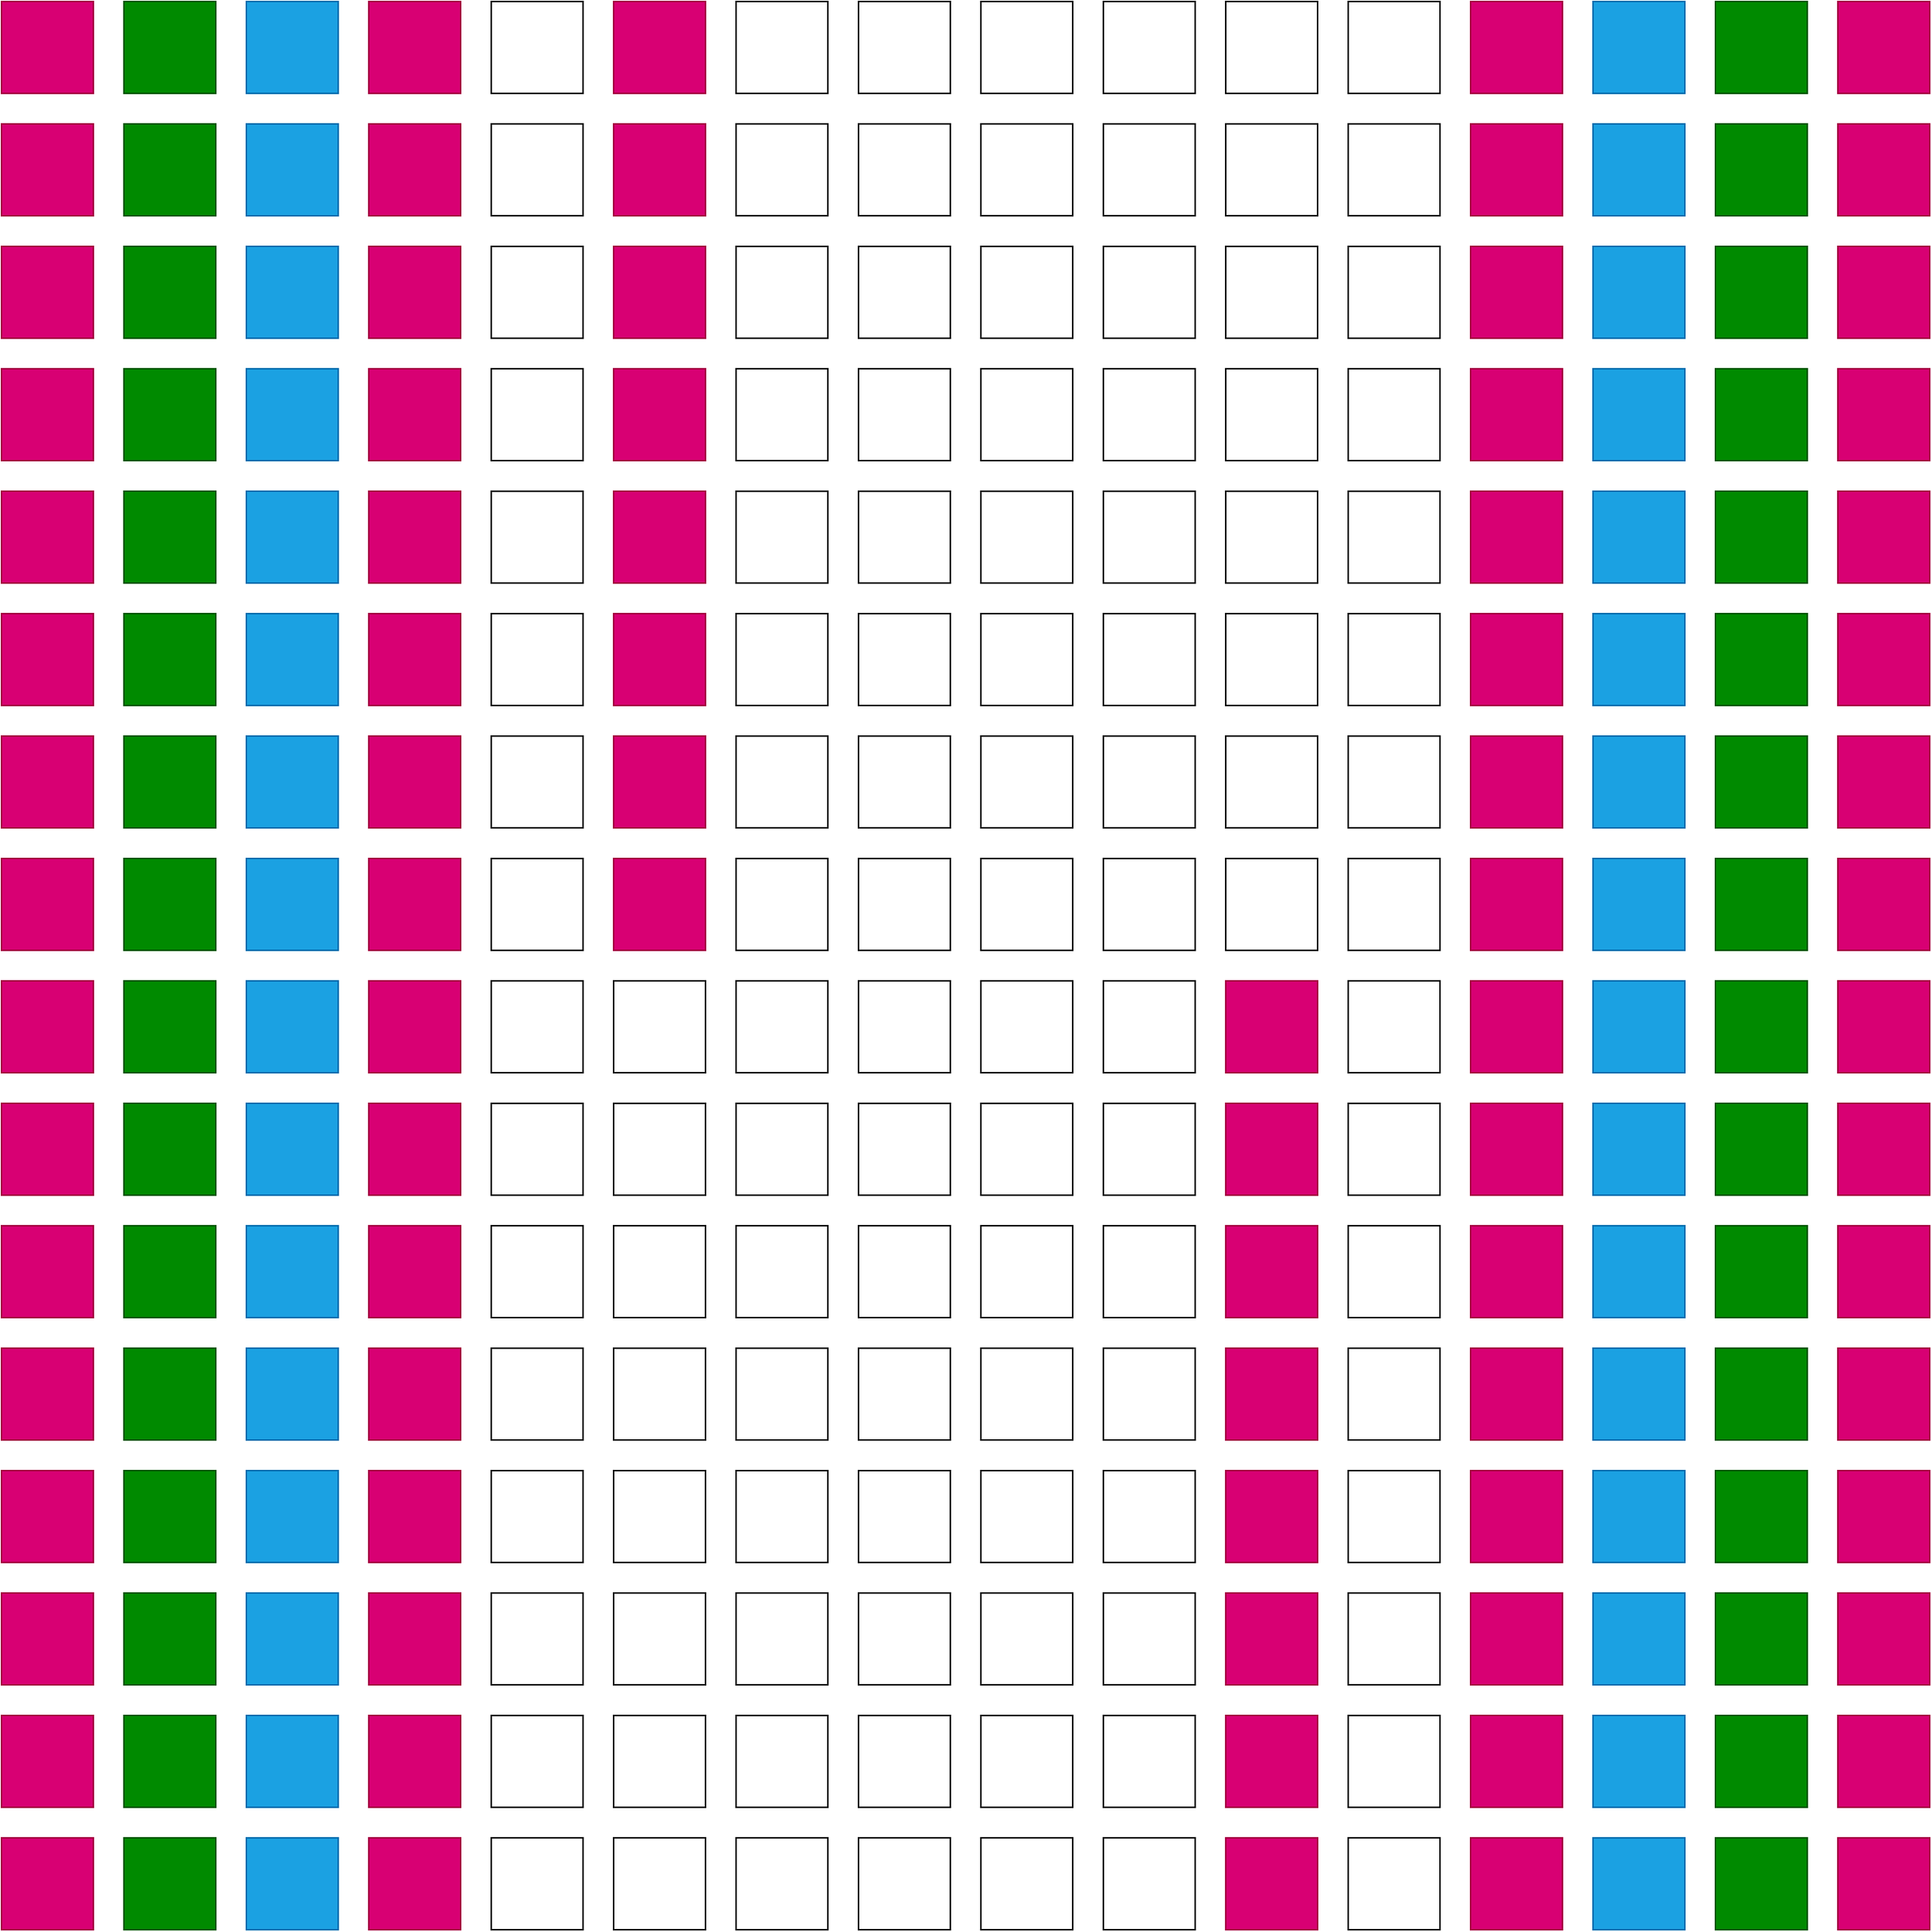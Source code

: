 <mxfile version="24.6.5" type="github">
  <diagram name="第 1 页" id="3GSGj_KKg01hGDY_VxlJ">
    <mxGraphModel dx="3033" dy="1553" grid="1" gridSize="10" guides="1" tooltips="1" connect="1" arrows="1" fold="1" page="1" pageScale="1" pageWidth="3300" pageHeight="4681" math="0" shadow="0">
      <root>
        <mxCell id="0" />
        <mxCell id="1" parent="0" />
        <mxCell id="qAUVE7Lk4YO_ltgLA-FC-1" value="" style="whiteSpace=wrap;html=1;aspect=fixed;fillColor=#d80073;strokeColor=#A50040;fontColor=#ffffff;" vertex="1" parent="1">
          <mxGeometry x="360" y="160" width="60" height="60" as="geometry" />
        </mxCell>
        <mxCell id="qAUVE7Lk4YO_ltgLA-FC-2" value="" style="whiteSpace=wrap;html=1;aspect=fixed;fillColor=#008a00;fontColor=#ffffff;strokeColor=#005700;" vertex="1" parent="1">
          <mxGeometry x="440" y="160" width="60" height="60" as="geometry" />
        </mxCell>
        <mxCell id="qAUVE7Lk4YO_ltgLA-FC-3" value="" style="whiteSpace=wrap;html=1;aspect=fixed;fillColor=#1ba1e2;fontColor=#ffffff;strokeColor=#006EAF;" vertex="1" parent="1">
          <mxGeometry x="520" y="160" width="60" height="60" as="geometry" />
        </mxCell>
        <mxCell id="qAUVE7Lk4YO_ltgLA-FC-4" value="" style="whiteSpace=wrap;html=1;aspect=fixed;fillColor=#d80073;fontColor=#ffffff;strokeColor=#A50040;" vertex="1" parent="1">
          <mxGeometry x="600" y="160" width="60" height="60" as="geometry" />
        </mxCell>
        <mxCell id="qAUVE7Lk4YO_ltgLA-FC-5" value="" style="whiteSpace=wrap;html=1;aspect=fixed;" vertex="1" parent="1">
          <mxGeometry x="680" y="160" width="60" height="60" as="geometry" />
        </mxCell>
        <mxCell id="qAUVE7Lk4YO_ltgLA-FC-6" value="" style="whiteSpace=wrap;html=1;aspect=fixed;fillColor=#d80073;fontColor=#ffffff;strokeColor=#A50040;" vertex="1" parent="1">
          <mxGeometry x="760" y="160" width="60" height="60" as="geometry" />
        </mxCell>
        <mxCell id="qAUVE7Lk4YO_ltgLA-FC-7" value="" style="whiteSpace=wrap;html=1;aspect=fixed;" vertex="1" parent="1">
          <mxGeometry x="840" y="160" width="60" height="60" as="geometry" />
        </mxCell>
        <mxCell id="qAUVE7Lk4YO_ltgLA-FC-8" value="" style="whiteSpace=wrap;html=1;aspect=fixed;" vertex="1" parent="1">
          <mxGeometry x="920" y="160" width="60" height="60" as="geometry" />
        </mxCell>
        <mxCell id="qAUVE7Lk4YO_ltgLA-FC-9" value="" style="whiteSpace=wrap;html=1;aspect=fixed;" vertex="1" parent="1">
          <mxGeometry x="1000" y="160" width="60" height="60" as="geometry" />
        </mxCell>
        <mxCell id="qAUVE7Lk4YO_ltgLA-FC-10" value="" style="whiteSpace=wrap;html=1;aspect=fixed;" vertex="1" parent="1">
          <mxGeometry x="1080" y="160" width="60" height="60" as="geometry" />
        </mxCell>
        <mxCell id="qAUVE7Lk4YO_ltgLA-FC-11" value="" style="whiteSpace=wrap;html=1;aspect=fixed;" vertex="1" parent="1">
          <mxGeometry x="1160" y="160" width="60" height="60" as="geometry" />
        </mxCell>
        <mxCell id="qAUVE7Lk4YO_ltgLA-FC-12" value="" style="whiteSpace=wrap;html=1;aspect=fixed;" vertex="1" parent="1">
          <mxGeometry x="1240" y="160" width="60" height="60" as="geometry" />
        </mxCell>
        <mxCell id="qAUVE7Lk4YO_ltgLA-FC-13" value="" style="whiteSpace=wrap;html=1;aspect=fixed;fillColor=#d80073;fontColor=#ffffff;strokeColor=#A50040;" vertex="1" parent="1">
          <mxGeometry x="1320" y="160" width="60" height="60" as="geometry" />
        </mxCell>
        <mxCell id="qAUVE7Lk4YO_ltgLA-FC-14" value="" style="whiteSpace=wrap;html=1;aspect=fixed;fillColor=#1ba1e2;fontColor=#ffffff;strokeColor=#006EAF;" vertex="1" parent="1">
          <mxGeometry x="1400" y="160" width="60" height="60" as="geometry" />
        </mxCell>
        <mxCell id="qAUVE7Lk4YO_ltgLA-FC-15" value="" style="whiteSpace=wrap;html=1;aspect=fixed;fillColor=#008a00;fontColor=#ffffff;strokeColor=#005700;" vertex="1" parent="1">
          <mxGeometry x="1480" y="160" width="60" height="60" as="geometry" />
        </mxCell>
        <mxCell id="qAUVE7Lk4YO_ltgLA-FC-16" value="" style="whiteSpace=wrap;html=1;aspect=fixed;fillColor=#d80073;fontColor=#ffffff;strokeColor=#A50040;" vertex="1" parent="1">
          <mxGeometry x="1560" y="160" width="60" height="60" as="geometry" />
        </mxCell>
        <mxCell id="qAUVE7Lk4YO_ltgLA-FC-17" value="" style="whiteSpace=wrap;html=1;aspect=fixed;fillColor=#d80073;strokeColor=#A50040;fontColor=#ffffff;" vertex="1" parent="1">
          <mxGeometry x="360" y="240" width="60" height="60" as="geometry" />
        </mxCell>
        <mxCell id="qAUVE7Lk4YO_ltgLA-FC-18" value="" style="whiteSpace=wrap;html=1;aspect=fixed;fillColor=#008a00;fontColor=#ffffff;strokeColor=#005700;" vertex="1" parent="1">
          <mxGeometry x="440" y="240" width="60" height="60" as="geometry" />
        </mxCell>
        <mxCell id="qAUVE7Lk4YO_ltgLA-FC-19" value="" style="whiteSpace=wrap;html=1;aspect=fixed;fillColor=#1ba1e2;fontColor=#ffffff;strokeColor=#006EAF;" vertex="1" parent="1">
          <mxGeometry x="520" y="240" width="60" height="60" as="geometry" />
        </mxCell>
        <mxCell id="qAUVE7Lk4YO_ltgLA-FC-20" value="" style="whiteSpace=wrap;html=1;aspect=fixed;fillColor=#d80073;fontColor=#ffffff;strokeColor=#A50040;" vertex="1" parent="1">
          <mxGeometry x="600" y="240" width="60" height="60" as="geometry" />
        </mxCell>
        <mxCell id="qAUVE7Lk4YO_ltgLA-FC-21" value="" style="whiteSpace=wrap;html=1;aspect=fixed;" vertex="1" parent="1">
          <mxGeometry x="680" y="240" width="60" height="60" as="geometry" />
        </mxCell>
        <mxCell id="qAUVE7Lk4YO_ltgLA-FC-22" value="" style="whiteSpace=wrap;html=1;aspect=fixed;fillColor=#d80073;fontColor=#ffffff;strokeColor=#A50040;" vertex="1" parent="1">
          <mxGeometry x="760" y="240" width="60" height="60" as="geometry" />
        </mxCell>
        <mxCell id="qAUVE7Lk4YO_ltgLA-FC-23" value="" style="whiteSpace=wrap;html=1;aspect=fixed;" vertex="1" parent="1">
          <mxGeometry x="840" y="240" width="60" height="60" as="geometry" />
        </mxCell>
        <mxCell id="qAUVE7Lk4YO_ltgLA-FC-24" value="" style="whiteSpace=wrap;html=1;aspect=fixed;" vertex="1" parent="1">
          <mxGeometry x="920" y="240" width="60" height="60" as="geometry" />
        </mxCell>
        <mxCell id="qAUVE7Lk4YO_ltgLA-FC-25" value="" style="whiteSpace=wrap;html=1;aspect=fixed;" vertex="1" parent="1">
          <mxGeometry x="1000" y="240" width="60" height="60" as="geometry" />
        </mxCell>
        <mxCell id="qAUVE7Lk4YO_ltgLA-FC-26" value="" style="whiteSpace=wrap;html=1;aspect=fixed;" vertex="1" parent="1">
          <mxGeometry x="1080" y="240" width="60" height="60" as="geometry" />
        </mxCell>
        <mxCell id="qAUVE7Lk4YO_ltgLA-FC-27" value="" style="whiteSpace=wrap;html=1;aspect=fixed;" vertex="1" parent="1">
          <mxGeometry x="1160" y="240" width="60" height="60" as="geometry" />
        </mxCell>
        <mxCell id="qAUVE7Lk4YO_ltgLA-FC-28" value="" style="whiteSpace=wrap;html=1;aspect=fixed;" vertex="1" parent="1">
          <mxGeometry x="1240" y="240" width="60" height="60" as="geometry" />
        </mxCell>
        <mxCell id="qAUVE7Lk4YO_ltgLA-FC-29" value="" style="whiteSpace=wrap;html=1;aspect=fixed;fillColor=#d80073;fontColor=#ffffff;strokeColor=#A50040;" vertex="1" parent="1">
          <mxGeometry x="1320" y="240" width="60" height="60" as="geometry" />
        </mxCell>
        <mxCell id="qAUVE7Lk4YO_ltgLA-FC-30" value="" style="whiteSpace=wrap;html=1;aspect=fixed;fillColor=#1ba1e2;fontColor=#ffffff;strokeColor=#006EAF;" vertex="1" parent="1">
          <mxGeometry x="1400" y="240" width="60" height="60" as="geometry" />
        </mxCell>
        <mxCell id="qAUVE7Lk4YO_ltgLA-FC-31" value="" style="whiteSpace=wrap;html=1;aspect=fixed;fillColor=#008a00;fontColor=#ffffff;strokeColor=#005700;" vertex="1" parent="1">
          <mxGeometry x="1480" y="240" width="60" height="60" as="geometry" />
        </mxCell>
        <mxCell id="qAUVE7Lk4YO_ltgLA-FC-32" value="" style="whiteSpace=wrap;html=1;aspect=fixed;fillColor=#d80073;fontColor=#ffffff;strokeColor=#A50040;" vertex="1" parent="1">
          <mxGeometry x="1560" y="240" width="60" height="60" as="geometry" />
        </mxCell>
        <mxCell id="qAUVE7Lk4YO_ltgLA-FC-33" value="" style="whiteSpace=wrap;html=1;aspect=fixed;fillColor=#d80073;strokeColor=#A50040;fontColor=#ffffff;" vertex="1" parent="1">
          <mxGeometry x="360" y="320" width="60" height="60" as="geometry" />
        </mxCell>
        <mxCell id="qAUVE7Lk4YO_ltgLA-FC-34" value="" style="whiteSpace=wrap;html=1;aspect=fixed;fillColor=#008a00;fontColor=#ffffff;strokeColor=#005700;" vertex="1" parent="1">
          <mxGeometry x="440" y="320" width="60" height="60" as="geometry" />
        </mxCell>
        <mxCell id="qAUVE7Lk4YO_ltgLA-FC-35" value="" style="whiteSpace=wrap;html=1;aspect=fixed;fillColor=#1ba1e2;fontColor=#ffffff;strokeColor=#006EAF;" vertex="1" parent="1">
          <mxGeometry x="520" y="320" width="60" height="60" as="geometry" />
        </mxCell>
        <mxCell id="qAUVE7Lk4YO_ltgLA-FC-36" value="" style="whiteSpace=wrap;html=1;aspect=fixed;fillColor=#d80073;fontColor=#ffffff;strokeColor=#A50040;" vertex="1" parent="1">
          <mxGeometry x="600" y="320" width="60" height="60" as="geometry" />
        </mxCell>
        <mxCell id="qAUVE7Lk4YO_ltgLA-FC-37" value="" style="whiteSpace=wrap;html=1;aspect=fixed;" vertex="1" parent="1">
          <mxGeometry x="680" y="320" width="60" height="60" as="geometry" />
        </mxCell>
        <mxCell id="qAUVE7Lk4YO_ltgLA-FC-38" value="" style="whiteSpace=wrap;html=1;aspect=fixed;fillColor=#d80073;fontColor=#ffffff;strokeColor=#A50040;" vertex="1" parent="1">
          <mxGeometry x="760" y="320" width="60" height="60" as="geometry" />
        </mxCell>
        <mxCell id="qAUVE7Lk4YO_ltgLA-FC-39" value="" style="whiteSpace=wrap;html=1;aspect=fixed;" vertex="1" parent="1">
          <mxGeometry x="840" y="320" width="60" height="60" as="geometry" />
        </mxCell>
        <mxCell id="qAUVE7Lk4YO_ltgLA-FC-40" value="" style="whiteSpace=wrap;html=1;aspect=fixed;" vertex="1" parent="1">
          <mxGeometry x="920" y="320" width="60" height="60" as="geometry" />
        </mxCell>
        <mxCell id="qAUVE7Lk4YO_ltgLA-FC-41" value="" style="whiteSpace=wrap;html=1;aspect=fixed;" vertex="1" parent="1">
          <mxGeometry x="1000" y="320" width="60" height="60" as="geometry" />
        </mxCell>
        <mxCell id="qAUVE7Lk4YO_ltgLA-FC-42" value="" style="whiteSpace=wrap;html=1;aspect=fixed;" vertex="1" parent="1">
          <mxGeometry x="1080" y="320" width="60" height="60" as="geometry" />
        </mxCell>
        <mxCell id="qAUVE7Lk4YO_ltgLA-FC-43" value="" style="whiteSpace=wrap;html=1;aspect=fixed;" vertex="1" parent="1">
          <mxGeometry x="1160" y="320" width="60" height="60" as="geometry" />
        </mxCell>
        <mxCell id="qAUVE7Lk4YO_ltgLA-FC-44" value="" style="whiteSpace=wrap;html=1;aspect=fixed;" vertex="1" parent="1">
          <mxGeometry x="1240" y="320" width="60" height="60" as="geometry" />
        </mxCell>
        <mxCell id="qAUVE7Lk4YO_ltgLA-FC-45" value="" style="whiteSpace=wrap;html=1;aspect=fixed;fillColor=#d80073;fontColor=#ffffff;strokeColor=#A50040;" vertex="1" parent="1">
          <mxGeometry x="1320" y="320" width="60" height="60" as="geometry" />
        </mxCell>
        <mxCell id="qAUVE7Lk4YO_ltgLA-FC-46" value="" style="whiteSpace=wrap;html=1;aspect=fixed;fillColor=#1ba1e2;fontColor=#ffffff;strokeColor=#006EAF;" vertex="1" parent="1">
          <mxGeometry x="1400" y="320" width="60" height="60" as="geometry" />
        </mxCell>
        <mxCell id="qAUVE7Lk4YO_ltgLA-FC-47" value="" style="whiteSpace=wrap;html=1;aspect=fixed;fillColor=#008a00;fontColor=#ffffff;strokeColor=#005700;" vertex="1" parent="1">
          <mxGeometry x="1480" y="320" width="60" height="60" as="geometry" />
        </mxCell>
        <mxCell id="qAUVE7Lk4YO_ltgLA-FC-48" value="" style="whiteSpace=wrap;html=1;aspect=fixed;fillColor=#d80073;fontColor=#ffffff;strokeColor=#A50040;" vertex="1" parent="1">
          <mxGeometry x="1560" y="320" width="60" height="60" as="geometry" />
        </mxCell>
        <mxCell id="qAUVE7Lk4YO_ltgLA-FC-49" value="" style="whiteSpace=wrap;html=1;aspect=fixed;fillColor=#d80073;strokeColor=#A50040;fontColor=#ffffff;" vertex="1" parent="1">
          <mxGeometry x="360" y="400" width="60" height="60" as="geometry" />
        </mxCell>
        <mxCell id="qAUVE7Lk4YO_ltgLA-FC-50" value="" style="whiteSpace=wrap;html=1;aspect=fixed;fillColor=#008a00;fontColor=#ffffff;strokeColor=#005700;" vertex="1" parent="1">
          <mxGeometry x="440" y="400" width="60" height="60" as="geometry" />
        </mxCell>
        <mxCell id="qAUVE7Lk4YO_ltgLA-FC-51" value="" style="whiteSpace=wrap;html=1;aspect=fixed;fillColor=#1ba1e2;fontColor=#ffffff;strokeColor=#006EAF;" vertex="1" parent="1">
          <mxGeometry x="520" y="400" width="60" height="60" as="geometry" />
        </mxCell>
        <mxCell id="qAUVE7Lk4YO_ltgLA-FC-52" value="" style="whiteSpace=wrap;html=1;aspect=fixed;fillColor=#d80073;fontColor=#ffffff;strokeColor=#A50040;" vertex="1" parent="1">
          <mxGeometry x="600" y="400" width="60" height="60" as="geometry" />
        </mxCell>
        <mxCell id="qAUVE7Lk4YO_ltgLA-FC-53" value="" style="whiteSpace=wrap;html=1;aspect=fixed;" vertex="1" parent="1">
          <mxGeometry x="680" y="400" width="60" height="60" as="geometry" />
        </mxCell>
        <mxCell id="qAUVE7Lk4YO_ltgLA-FC-54" value="" style="whiteSpace=wrap;html=1;aspect=fixed;fillColor=#d80073;fontColor=#ffffff;strokeColor=#A50040;" vertex="1" parent="1">
          <mxGeometry x="760" y="400" width="60" height="60" as="geometry" />
        </mxCell>
        <mxCell id="qAUVE7Lk4YO_ltgLA-FC-55" value="" style="whiteSpace=wrap;html=1;aspect=fixed;" vertex="1" parent="1">
          <mxGeometry x="840" y="400" width="60" height="60" as="geometry" />
        </mxCell>
        <mxCell id="qAUVE7Lk4YO_ltgLA-FC-56" value="" style="whiteSpace=wrap;html=1;aspect=fixed;" vertex="1" parent="1">
          <mxGeometry x="920" y="400" width="60" height="60" as="geometry" />
        </mxCell>
        <mxCell id="qAUVE7Lk4YO_ltgLA-FC-57" value="" style="whiteSpace=wrap;html=1;aspect=fixed;" vertex="1" parent="1">
          <mxGeometry x="1000" y="400" width="60" height="60" as="geometry" />
        </mxCell>
        <mxCell id="qAUVE7Lk4YO_ltgLA-FC-58" value="" style="whiteSpace=wrap;html=1;aspect=fixed;" vertex="1" parent="1">
          <mxGeometry x="1080" y="400" width="60" height="60" as="geometry" />
        </mxCell>
        <mxCell id="qAUVE7Lk4YO_ltgLA-FC-59" value="" style="whiteSpace=wrap;html=1;aspect=fixed;" vertex="1" parent="1">
          <mxGeometry x="1160" y="400" width="60" height="60" as="geometry" />
        </mxCell>
        <mxCell id="qAUVE7Lk4YO_ltgLA-FC-60" value="" style="whiteSpace=wrap;html=1;aspect=fixed;" vertex="1" parent="1">
          <mxGeometry x="1240" y="400" width="60" height="60" as="geometry" />
        </mxCell>
        <mxCell id="qAUVE7Lk4YO_ltgLA-FC-61" value="" style="whiteSpace=wrap;html=1;aspect=fixed;fillColor=#d80073;fontColor=#ffffff;strokeColor=#A50040;" vertex="1" parent="1">
          <mxGeometry x="1320" y="400" width="60" height="60" as="geometry" />
        </mxCell>
        <mxCell id="qAUVE7Lk4YO_ltgLA-FC-62" value="" style="whiteSpace=wrap;html=1;aspect=fixed;fillColor=#1ba1e2;fontColor=#ffffff;strokeColor=#006EAF;" vertex="1" parent="1">
          <mxGeometry x="1400" y="400" width="60" height="60" as="geometry" />
        </mxCell>
        <mxCell id="qAUVE7Lk4YO_ltgLA-FC-63" value="" style="whiteSpace=wrap;html=1;aspect=fixed;fillColor=#008a00;fontColor=#ffffff;strokeColor=#005700;" vertex="1" parent="1">
          <mxGeometry x="1480" y="400" width="60" height="60" as="geometry" />
        </mxCell>
        <mxCell id="qAUVE7Lk4YO_ltgLA-FC-64" value="" style="whiteSpace=wrap;html=1;aspect=fixed;fillColor=#d80073;fontColor=#ffffff;strokeColor=#A50040;" vertex="1" parent="1">
          <mxGeometry x="1560" y="400" width="60" height="60" as="geometry" />
        </mxCell>
        <mxCell id="qAUVE7Lk4YO_ltgLA-FC-65" value="" style="whiteSpace=wrap;html=1;aspect=fixed;fillColor=#d80073;strokeColor=#A50040;fontColor=#ffffff;" vertex="1" parent="1">
          <mxGeometry x="360" y="480" width="60" height="60" as="geometry" />
        </mxCell>
        <mxCell id="qAUVE7Lk4YO_ltgLA-FC-66" value="" style="whiteSpace=wrap;html=1;aspect=fixed;fillColor=#008a00;fontColor=#ffffff;strokeColor=#005700;" vertex="1" parent="1">
          <mxGeometry x="440" y="480" width="60" height="60" as="geometry" />
        </mxCell>
        <mxCell id="qAUVE7Lk4YO_ltgLA-FC-67" value="" style="whiteSpace=wrap;html=1;aspect=fixed;fillColor=#1ba1e2;fontColor=#ffffff;strokeColor=#006EAF;" vertex="1" parent="1">
          <mxGeometry x="520" y="480" width="60" height="60" as="geometry" />
        </mxCell>
        <mxCell id="qAUVE7Lk4YO_ltgLA-FC-68" value="" style="whiteSpace=wrap;html=1;aspect=fixed;fillColor=#d80073;fontColor=#ffffff;strokeColor=#A50040;" vertex="1" parent="1">
          <mxGeometry x="600" y="480" width="60" height="60" as="geometry" />
        </mxCell>
        <mxCell id="qAUVE7Lk4YO_ltgLA-FC-69" value="" style="whiteSpace=wrap;html=1;aspect=fixed;" vertex="1" parent="1">
          <mxGeometry x="680" y="480" width="60" height="60" as="geometry" />
        </mxCell>
        <mxCell id="qAUVE7Lk4YO_ltgLA-FC-70" value="" style="whiteSpace=wrap;html=1;aspect=fixed;fillColor=#d80073;fontColor=#ffffff;strokeColor=#A50040;" vertex="1" parent="1">
          <mxGeometry x="760" y="480" width="60" height="60" as="geometry" />
        </mxCell>
        <mxCell id="qAUVE7Lk4YO_ltgLA-FC-71" value="" style="whiteSpace=wrap;html=1;aspect=fixed;" vertex="1" parent="1">
          <mxGeometry x="840" y="480" width="60" height="60" as="geometry" />
        </mxCell>
        <mxCell id="qAUVE7Lk4YO_ltgLA-FC-72" value="" style="whiteSpace=wrap;html=1;aspect=fixed;" vertex="1" parent="1">
          <mxGeometry x="920" y="480" width="60" height="60" as="geometry" />
        </mxCell>
        <mxCell id="qAUVE7Lk4YO_ltgLA-FC-73" value="" style="whiteSpace=wrap;html=1;aspect=fixed;" vertex="1" parent="1">
          <mxGeometry x="1000" y="480" width="60" height="60" as="geometry" />
        </mxCell>
        <mxCell id="qAUVE7Lk4YO_ltgLA-FC-74" value="" style="whiteSpace=wrap;html=1;aspect=fixed;" vertex="1" parent="1">
          <mxGeometry x="1080" y="480" width="60" height="60" as="geometry" />
        </mxCell>
        <mxCell id="qAUVE7Lk4YO_ltgLA-FC-75" value="" style="whiteSpace=wrap;html=1;aspect=fixed;" vertex="1" parent="1">
          <mxGeometry x="1160" y="480" width="60" height="60" as="geometry" />
        </mxCell>
        <mxCell id="qAUVE7Lk4YO_ltgLA-FC-76" value="" style="whiteSpace=wrap;html=1;aspect=fixed;" vertex="1" parent="1">
          <mxGeometry x="1240" y="480" width="60" height="60" as="geometry" />
        </mxCell>
        <mxCell id="qAUVE7Lk4YO_ltgLA-FC-77" value="" style="whiteSpace=wrap;html=1;aspect=fixed;fillColor=#d80073;fontColor=#ffffff;strokeColor=#A50040;" vertex="1" parent="1">
          <mxGeometry x="1320" y="480" width="60" height="60" as="geometry" />
        </mxCell>
        <mxCell id="qAUVE7Lk4YO_ltgLA-FC-78" value="" style="whiteSpace=wrap;html=1;aspect=fixed;fillColor=#1ba1e2;fontColor=#ffffff;strokeColor=#006EAF;" vertex="1" parent="1">
          <mxGeometry x="1400" y="480" width="60" height="60" as="geometry" />
        </mxCell>
        <mxCell id="qAUVE7Lk4YO_ltgLA-FC-79" value="" style="whiteSpace=wrap;html=1;aspect=fixed;fillColor=#008a00;fontColor=#ffffff;strokeColor=#005700;" vertex="1" parent="1">
          <mxGeometry x="1480" y="480" width="60" height="60" as="geometry" />
        </mxCell>
        <mxCell id="qAUVE7Lk4YO_ltgLA-FC-80" value="" style="whiteSpace=wrap;html=1;aspect=fixed;fillColor=#d80073;fontColor=#ffffff;strokeColor=#A50040;" vertex="1" parent="1">
          <mxGeometry x="1560" y="480" width="60" height="60" as="geometry" />
        </mxCell>
        <mxCell id="qAUVE7Lk4YO_ltgLA-FC-81" value="" style="whiteSpace=wrap;html=1;aspect=fixed;fillColor=#d80073;strokeColor=#A50040;fontColor=#ffffff;" vertex="1" parent="1">
          <mxGeometry x="360" y="560" width="60" height="60" as="geometry" />
        </mxCell>
        <mxCell id="qAUVE7Lk4YO_ltgLA-FC-82" value="" style="whiteSpace=wrap;html=1;aspect=fixed;fillColor=#008a00;fontColor=#ffffff;strokeColor=#005700;" vertex="1" parent="1">
          <mxGeometry x="440" y="560" width="60" height="60" as="geometry" />
        </mxCell>
        <mxCell id="qAUVE7Lk4YO_ltgLA-FC-83" value="" style="whiteSpace=wrap;html=1;aspect=fixed;fillColor=#1ba1e2;fontColor=#ffffff;strokeColor=#006EAF;" vertex="1" parent="1">
          <mxGeometry x="520" y="560" width="60" height="60" as="geometry" />
        </mxCell>
        <mxCell id="qAUVE7Lk4YO_ltgLA-FC-84" value="" style="whiteSpace=wrap;html=1;aspect=fixed;fillColor=#d80073;fontColor=#ffffff;strokeColor=#A50040;" vertex="1" parent="1">
          <mxGeometry x="600" y="560" width="60" height="60" as="geometry" />
        </mxCell>
        <mxCell id="qAUVE7Lk4YO_ltgLA-FC-85" value="" style="whiteSpace=wrap;html=1;aspect=fixed;" vertex="1" parent="1">
          <mxGeometry x="680" y="560" width="60" height="60" as="geometry" />
        </mxCell>
        <mxCell id="qAUVE7Lk4YO_ltgLA-FC-86" value="" style="whiteSpace=wrap;html=1;aspect=fixed;fillColor=#d80073;fontColor=#ffffff;strokeColor=#A50040;" vertex="1" parent="1">
          <mxGeometry x="760" y="560" width="60" height="60" as="geometry" />
        </mxCell>
        <mxCell id="qAUVE7Lk4YO_ltgLA-FC-87" value="" style="whiteSpace=wrap;html=1;aspect=fixed;" vertex="1" parent="1">
          <mxGeometry x="840" y="560" width="60" height="60" as="geometry" />
        </mxCell>
        <mxCell id="qAUVE7Lk4YO_ltgLA-FC-88" value="" style="whiteSpace=wrap;html=1;aspect=fixed;" vertex="1" parent="1">
          <mxGeometry x="920" y="560" width="60" height="60" as="geometry" />
        </mxCell>
        <mxCell id="qAUVE7Lk4YO_ltgLA-FC-89" value="" style="whiteSpace=wrap;html=1;aspect=fixed;" vertex="1" parent="1">
          <mxGeometry x="1000" y="560" width="60" height="60" as="geometry" />
        </mxCell>
        <mxCell id="qAUVE7Lk4YO_ltgLA-FC-90" value="" style="whiteSpace=wrap;html=1;aspect=fixed;" vertex="1" parent="1">
          <mxGeometry x="1080" y="560" width="60" height="60" as="geometry" />
        </mxCell>
        <mxCell id="qAUVE7Lk4YO_ltgLA-FC-91" value="" style="whiteSpace=wrap;html=1;aspect=fixed;" vertex="1" parent="1">
          <mxGeometry x="1160" y="560" width="60" height="60" as="geometry" />
        </mxCell>
        <mxCell id="qAUVE7Lk4YO_ltgLA-FC-92" value="" style="whiteSpace=wrap;html=1;aspect=fixed;" vertex="1" parent="1">
          <mxGeometry x="1240" y="560" width="60" height="60" as="geometry" />
        </mxCell>
        <mxCell id="qAUVE7Lk4YO_ltgLA-FC-93" value="" style="whiteSpace=wrap;html=1;aspect=fixed;fillColor=#d80073;fontColor=#ffffff;strokeColor=#A50040;" vertex="1" parent="1">
          <mxGeometry x="1320" y="560" width="60" height="60" as="geometry" />
        </mxCell>
        <mxCell id="qAUVE7Lk4YO_ltgLA-FC-94" value="" style="whiteSpace=wrap;html=1;aspect=fixed;fillColor=#1ba1e2;fontColor=#ffffff;strokeColor=#006EAF;" vertex="1" parent="1">
          <mxGeometry x="1400" y="560" width="60" height="60" as="geometry" />
        </mxCell>
        <mxCell id="qAUVE7Lk4YO_ltgLA-FC-95" value="" style="whiteSpace=wrap;html=1;aspect=fixed;fillColor=#008a00;fontColor=#ffffff;strokeColor=#005700;" vertex="1" parent="1">
          <mxGeometry x="1480" y="560" width="60" height="60" as="geometry" />
        </mxCell>
        <mxCell id="qAUVE7Lk4YO_ltgLA-FC-96" value="" style="whiteSpace=wrap;html=1;aspect=fixed;fillColor=#d80073;fontColor=#ffffff;strokeColor=#A50040;" vertex="1" parent="1">
          <mxGeometry x="1560" y="560" width="60" height="60" as="geometry" />
        </mxCell>
        <mxCell id="qAUVE7Lk4YO_ltgLA-FC-97" value="" style="whiteSpace=wrap;html=1;aspect=fixed;fillColor=#d80073;strokeColor=#A50040;fontColor=#ffffff;" vertex="1" parent="1">
          <mxGeometry x="360" y="640" width="60" height="60" as="geometry" />
        </mxCell>
        <mxCell id="qAUVE7Lk4YO_ltgLA-FC-98" value="" style="whiteSpace=wrap;html=1;aspect=fixed;fillColor=#008a00;fontColor=#ffffff;strokeColor=#005700;" vertex="1" parent="1">
          <mxGeometry x="440" y="640" width="60" height="60" as="geometry" />
        </mxCell>
        <mxCell id="qAUVE7Lk4YO_ltgLA-FC-99" value="" style="whiteSpace=wrap;html=1;aspect=fixed;fillColor=#1ba1e2;fontColor=#ffffff;strokeColor=#006EAF;" vertex="1" parent="1">
          <mxGeometry x="520" y="640" width="60" height="60" as="geometry" />
        </mxCell>
        <mxCell id="qAUVE7Lk4YO_ltgLA-FC-100" value="" style="whiteSpace=wrap;html=1;aspect=fixed;fillColor=#d80073;fontColor=#ffffff;strokeColor=#A50040;" vertex="1" parent="1">
          <mxGeometry x="600" y="640" width="60" height="60" as="geometry" />
        </mxCell>
        <mxCell id="qAUVE7Lk4YO_ltgLA-FC-101" value="" style="whiteSpace=wrap;html=1;aspect=fixed;" vertex="1" parent="1">
          <mxGeometry x="680" y="640" width="60" height="60" as="geometry" />
        </mxCell>
        <mxCell id="qAUVE7Lk4YO_ltgLA-FC-102" value="" style="whiteSpace=wrap;html=1;aspect=fixed;fillColor=#d80073;fontColor=#ffffff;strokeColor=#A50040;" vertex="1" parent="1">
          <mxGeometry x="760" y="640" width="60" height="60" as="geometry" />
        </mxCell>
        <mxCell id="qAUVE7Lk4YO_ltgLA-FC-103" value="" style="whiteSpace=wrap;html=1;aspect=fixed;" vertex="1" parent="1">
          <mxGeometry x="840" y="640" width="60" height="60" as="geometry" />
        </mxCell>
        <mxCell id="qAUVE7Lk4YO_ltgLA-FC-104" value="" style="whiteSpace=wrap;html=1;aspect=fixed;" vertex="1" parent="1">
          <mxGeometry x="920" y="640" width="60" height="60" as="geometry" />
        </mxCell>
        <mxCell id="qAUVE7Lk4YO_ltgLA-FC-105" value="" style="whiteSpace=wrap;html=1;aspect=fixed;" vertex="1" parent="1">
          <mxGeometry x="1000" y="640" width="60" height="60" as="geometry" />
        </mxCell>
        <mxCell id="qAUVE7Lk4YO_ltgLA-FC-106" value="" style="whiteSpace=wrap;html=1;aspect=fixed;" vertex="1" parent="1">
          <mxGeometry x="1080" y="640" width="60" height="60" as="geometry" />
        </mxCell>
        <mxCell id="qAUVE7Lk4YO_ltgLA-FC-107" value="" style="whiteSpace=wrap;html=1;aspect=fixed;" vertex="1" parent="1">
          <mxGeometry x="1160" y="640" width="60" height="60" as="geometry" />
        </mxCell>
        <mxCell id="qAUVE7Lk4YO_ltgLA-FC-108" value="" style="whiteSpace=wrap;html=1;aspect=fixed;" vertex="1" parent="1">
          <mxGeometry x="1240" y="640" width="60" height="60" as="geometry" />
        </mxCell>
        <mxCell id="qAUVE7Lk4YO_ltgLA-FC-109" value="" style="whiteSpace=wrap;html=1;aspect=fixed;fillColor=#d80073;fontColor=#ffffff;strokeColor=#A50040;" vertex="1" parent="1">
          <mxGeometry x="1320" y="640" width="60" height="60" as="geometry" />
        </mxCell>
        <mxCell id="qAUVE7Lk4YO_ltgLA-FC-110" value="" style="whiteSpace=wrap;html=1;aspect=fixed;fillColor=#1ba1e2;fontColor=#ffffff;strokeColor=#006EAF;" vertex="1" parent="1">
          <mxGeometry x="1400" y="640" width="60" height="60" as="geometry" />
        </mxCell>
        <mxCell id="qAUVE7Lk4YO_ltgLA-FC-111" value="" style="whiteSpace=wrap;html=1;aspect=fixed;fillColor=#008a00;fontColor=#ffffff;strokeColor=#005700;" vertex="1" parent="1">
          <mxGeometry x="1480" y="640" width="60" height="60" as="geometry" />
        </mxCell>
        <mxCell id="qAUVE7Lk4YO_ltgLA-FC-112" value="" style="whiteSpace=wrap;html=1;aspect=fixed;fillColor=#d80073;fontColor=#ffffff;strokeColor=#A50040;" vertex="1" parent="1">
          <mxGeometry x="1560" y="640" width="60" height="60" as="geometry" />
        </mxCell>
        <mxCell id="qAUVE7Lk4YO_ltgLA-FC-113" value="" style="whiteSpace=wrap;html=1;aspect=fixed;fillColor=#d80073;strokeColor=#A50040;fontColor=#ffffff;" vertex="1" parent="1">
          <mxGeometry x="360" y="720" width="60" height="60" as="geometry" />
        </mxCell>
        <mxCell id="qAUVE7Lk4YO_ltgLA-FC-114" value="" style="whiteSpace=wrap;html=1;aspect=fixed;fillColor=#008a00;fontColor=#ffffff;strokeColor=#005700;" vertex="1" parent="1">
          <mxGeometry x="440" y="720" width="60" height="60" as="geometry" />
        </mxCell>
        <mxCell id="qAUVE7Lk4YO_ltgLA-FC-115" value="" style="whiteSpace=wrap;html=1;aspect=fixed;fillColor=#1ba1e2;fontColor=#ffffff;strokeColor=#006EAF;" vertex="1" parent="1">
          <mxGeometry x="520" y="720" width="60" height="60" as="geometry" />
        </mxCell>
        <mxCell id="qAUVE7Lk4YO_ltgLA-FC-116" value="" style="whiteSpace=wrap;html=1;aspect=fixed;fillColor=#d80073;fontColor=#ffffff;strokeColor=#A50040;" vertex="1" parent="1">
          <mxGeometry x="600" y="720" width="60" height="60" as="geometry" />
        </mxCell>
        <mxCell id="qAUVE7Lk4YO_ltgLA-FC-117" value="" style="whiteSpace=wrap;html=1;aspect=fixed;" vertex="1" parent="1">
          <mxGeometry x="680" y="720" width="60" height="60" as="geometry" />
        </mxCell>
        <mxCell id="qAUVE7Lk4YO_ltgLA-FC-118" value="" style="whiteSpace=wrap;html=1;aspect=fixed;fillColor=#d80073;fontColor=#ffffff;strokeColor=#A50040;" vertex="1" parent="1">
          <mxGeometry x="760" y="720" width="60" height="60" as="geometry" />
        </mxCell>
        <mxCell id="qAUVE7Lk4YO_ltgLA-FC-119" value="" style="whiteSpace=wrap;html=1;aspect=fixed;" vertex="1" parent="1">
          <mxGeometry x="840" y="720" width="60" height="60" as="geometry" />
        </mxCell>
        <mxCell id="qAUVE7Lk4YO_ltgLA-FC-120" value="" style="whiteSpace=wrap;html=1;aspect=fixed;" vertex="1" parent="1">
          <mxGeometry x="920" y="720" width="60" height="60" as="geometry" />
        </mxCell>
        <mxCell id="qAUVE7Lk4YO_ltgLA-FC-121" value="" style="whiteSpace=wrap;html=1;aspect=fixed;" vertex="1" parent="1">
          <mxGeometry x="1000" y="720" width="60" height="60" as="geometry" />
        </mxCell>
        <mxCell id="qAUVE7Lk4YO_ltgLA-FC-122" value="" style="whiteSpace=wrap;html=1;aspect=fixed;" vertex="1" parent="1">
          <mxGeometry x="1080" y="720" width="60" height="60" as="geometry" />
        </mxCell>
        <mxCell id="qAUVE7Lk4YO_ltgLA-FC-123" value="" style="whiteSpace=wrap;html=1;aspect=fixed;" vertex="1" parent="1">
          <mxGeometry x="1160" y="720" width="60" height="60" as="geometry" />
        </mxCell>
        <mxCell id="qAUVE7Lk4YO_ltgLA-FC-124" value="" style="whiteSpace=wrap;html=1;aspect=fixed;" vertex="1" parent="1">
          <mxGeometry x="1240" y="720" width="60" height="60" as="geometry" />
        </mxCell>
        <mxCell id="qAUVE7Lk4YO_ltgLA-FC-125" value="" style="whiteSpace=wrap;html=1;aspect=fixed;fillColor=#d80073;fontColor=#ffffff;strokeColor=#A50040;" vertex="1" parent="1">
          <mxGeometry x="1320" y="720" width="60" height="60" as="geometry" />
        </mxCell>
        <mxCell id="qAUVE7Lk4YO_ltgLA-FC-126" value="" style="whiteSpace=wrap;html=1;aspect=fixed;fillColor=#1ba1e2;fontColor=#ffffff;strokeColor=#006EAF;" vertex="1" parent="1">
          <mxGeometry x="1400" y="720" width="60" height="60" as="geometry" />
        </mxCell>
        <mxCell id="qAUVE7Lk4YO_ltgLA-FC-127" value="" style="whiteSpace=wrap;html=1;aspect=fixed;fillColor=#008a00;fontColor=#ffffff;strokeColor=#005700;" vertex="1" parent="1">
          <mxGeometry x="1480" y="720" width="60" height="60" as="geometry" />
        </mxCell>
        <mxCell id="qAUVE7Lk4YO_ltgLA-FC-128" value="" style="whiteSpace=wrap;html=1;aspect=fixed;fillColor=#d80073;fontColor=#ffffff;strokeColor=#A50040;" vertex="1" parent="1">
          <mxGeometry x="1560" y="720" width="60" height="60" as="geometry" />
        </mxCell>
        <mxCell id="qAUVE7Lk4YO_ltgLA-FC-129" value="" style="whiteSpace=wrap;html=1;aspect=fixed;fillColor=#d80073;strokeColor=#A50040;fontColor=#ffffff;" vertex="1" parent="1">
          <mxGeometry x="360" y="800" width="60" height="60" as="geometry" />
        </mxCell>
        <mxCell id="qAUVE7Lk4YO_ltgLA-FC-130" value="" style="whiteSpace=wrap;html=1;aspect=fixed;fillColor=#008a00;fontColor=#ffffff;strokeColor=#005700;" vertex="1" parent="1">
          <mxGeometry x="440" y="800" width="60" height="60" as="geometry" />
        </mxCell>
        <mxCell id="qAUVE7Lk4YO_ltgLA-FC-131" value="" style="whiteSpace=wrap;html=1;aspect=fixed;fillColor=#1ba1e2;fontColor=#ffffff;strokeColor=#006EAF;" vertex="1" parent="1">
          <mxGeometry x="520" y="800" width="60" height="60" as="geometry" />
        </mxCell>
        <mxCell id="qAUVE7Lk4YO_ltgLA-FC-132" value="" style="whiteSpace=wrap;html=1;aspect=fixed;fillColor=#d80073;fontColor=#ffffff;strokeColor=#A50040;" vertex="1" parent="1">
          <mxGeometry x="600" y="800" width="60" height="60" as="geometry" />
        </mxCell>
        <mxCell id="qAUVE7Lk4YO_ltgLA-FC-133" value="" style="whiteSpace=wrap;html=1;aspect=fixed;" vertex="1" parent="1">
          <mxGeometry x="680" y="800" width="60" height="60" as="geometry" />
        </mxCell>
        <mxCell id="qAUVE7Lk4YO_ltgLA-FC-134" value="" style="whiteSpace=wrap;html=1;aspect=fixed;" vertex="1" parent="1">
          <mxGeometry x="760" y="800" width="60" height="60" as="geometry" />
        </mxCell>
        <mxCell id="qAUVE7Lk4YO_ltgLA-FC-135" value="" style="whiteSpace=wrap;html=1;aspect=fixed;" vertex="1" parent="1">
          <mxGeometry x="840" y="800" width="60" height="60" as="geometry" />
        </mxCell>
        <mxCell id="qAUVE7Lk4YO_ltgLA-FC-136" value="" style="whiteSpace=wrap;html=1;aspect=fixed;" vertex="1" parent="1">
          <mxGeometry x="920" y="800" width="60" height="60" as="geometry" />
        </mxCell>
        <mxCell id="qAUVE7Lk4YO_ltgLA-FC-137" value="" style="whiteSpace=wrap;html=1;aspect=fixed;" vertex="1" parent="1">
          <mxGeometry x="1000" y="800" width="60" height="60" as="geometry" />
        </mxCell>
        <mxCell id="qAUVE7Lk4YO_ltgLA-FC-138" value="" style="whiteSpace=wrap;html=1;aspect=fixed;" vertex="1" parent="1">
          <mxGeometry x="1080" y="800" width="60" height="60" as="geometry" />
        </mxCell>
        <mxCell id="qAUVE7Lk4YO_ltgLA-FC-139" value="" style="whiteSpace=wrap;html=1;aspect=fixed;fillColor=#d80073;fontColor=#ffffff;strokeColor=#A50040;" vertex="1" parent="1">
          <mxGeometry x="1160" y="800" width="60" height="60" as="geometry" />
        </mxCell>
        <mxCell id="qAUVE7Lk4YO_ltgLA-FC-140" value="" style="whiteSpace=wrap;html=1;aspect=fixed;" vertex="1" parent="1">
          <mxGeometry x="1240" y="800" width="60" height="60" as="geometry" />
        </mxCell>
        <mxCell id="qAUVE7Lk4YO_ltgLA-FC-141" value="" style="whiteSpace=wrap;html=1;aspect=fixed;fillColor=#d80073;fontColor=#ffffff;strokeColor=#A50040;" vertex="1" parent="1">
          <mxGeometry x="1320" y="800" width="60" height="60" as="geometry" />
        </mxCell>
        <mxCell id="qAUVE7Lk4YO_ltgLA-FC-142" value="" style="whiteSpace=wrap;html=1;aspect=fixed;fillColor=#1ba1e2;fontColor=#ffffff;strokeColor=#006EAF;" vertex="1" parent="1">
          <mxGeometry x="1400" y="800" width="60" height="60" as="geometry" />
        </mxCell>
        <mxCell id="qAUVE7Lk4YO_ltgLA-FC-143" value="" style="whiteSpace=wrap;html=1;aspect=fixed;fillColor=#008a00;fontColor=#ffffff;strokeColor=#005700;" vertex="1" parent="1">
          <mxGeometry x="1480" y="800" width="60" height="60" as="geometry" />
        </mxCell>
        <mxCell id="qAUVE7Lk4YO_ltgLA-FC-144" value="" style="whiteSpace=wrap;html=1;aspect=fixed;fillColor=#d80073;fontColor=#ffffff;strokeColor=#A50040;" vertex="1" parent="1">
          <mxGeometry x="1560" y="800" width="60" height="60" as="geometry" />
        </mxCell>
        <mxCell id="qAUVE7Lk4YO_ltgLA-FC-145" value="" style="whiteSpace=wrap;html=1;aspect=fixed;fillColor=#d80073;strokeColor=#A50040;fontColor=#ffffff;" vertex="1" parent="1">
          <mxGeometry x="360" y="880" width="60" height="60" as="geometry" />
        </mxCell>
        <mxCell id="qAUVE7Lk4YO_ltgLA-FC-146" value="" style="whiteSpace=wrap;html=1;aspect=fixed;fillColor=#008a00;fontColor=#ffffff;strokeColor=#005700;" vertex="1" parent="1">
          <mxGeometry x="440" y="880" width="60" height="60" as="geometry" />
        </mxCell>
        <mxCell id="qAUVE7Lk4YO_ltgLA-FC-147" value="" style="whiteSpace=wrap;html=1;aspect=fixed;fillColor=#1ba1e2;fontColor=#ffffff;strokeColor=#006EAF;" vertex="1" parent="1">
          <mxGeometry x="520" y="880" width="60" height="60" as="geometry" />
        </mxCell>
        <mxCell id="qAUVE7Lk4YO_ltgLA-FC-148" value="" style="whiteSpace=wrap;html=1;aspect=fixed;fillColor=#d80073;fontColor=#ffffff;strokeColor=#A50040;" vertex="1" parent="1">
          <mxGeometry x="600" y="880" width="60" height="60" as="geometry" />
        </mxCell>
        <mxCell id="qAUVE7Lk4YO_ltgLA-FC-149" value="" style="whiteSpace=wrap;html=1;aspect=fixed;" vertex="1" parent="1">
          <mxGeometry x="680" y="880" width="60" height="60" as="geometry" />
        </mxCell>
        <mxCell id="qAUVE7Lk4YO_ltgLA-FC-150" value="" style="whiteSpace=wrap;html=1;aspect=fixed;" vertex="1" parent="1">
          <mxGeometry x="760" y="880" width="60" height="60" as="geometry" />
        </mxCell>
        <mxCell id="qAUVE7Lk4YO_ltgLA-FC-151" value="" style="whiteSpace=wrap;html=1;aspect=fixed;" vertex="1" parent="1">
          <mxGeometry x="840" y="880" width="60" height="60" as="geometry" />
        </mxCell>
        <mxCell id="qAUVE7Lk4YO_ltgLA-FC-152" value="" style="whiteSpace=wrap;html=1;aspect=fixed;" vertex="1" parent="1">
          <mxGeometry x="920" y="880" width="60" height="60" as="geometry" />
        </mxCell>
        <mxCell id="qAUVE7Lk4YO_ltgLA-FC-153" value="" style="whiteSpace=wrap;html=1;aspect=fixed;" vertex="1" parent="1">
          <mxGeometry x="1000" y="880" width="60" height="60" as="geometry" />
        </mxCell>
        <mxCell id="qAUVE7Lk4YO_ltgLA-FC-154" value="" style="whiteSpace=wrap;html=1;aspect=fixed;" vertex="1" parent="1">
          <mxGeometry x="1080" y="880" width="60" height="60" as="geometry" />
        </mxCell>
        <mxCell id="qAUVE7Lk4YO_ltgLA-FC-155" value="" style="whiteSpace=wrap;html=1;aspect=fixed;fillColor=#d80073;fontColor=#ffffff;strokeColor=#A50040;" vertex="1" parent="1">
          <mxGeometry x="1160" y="880" width="60" height="60" as="geometry" />
        </mxCell>
        <mxCell id="qAUVE7Lk4YO_ltgLA-FC-156" value="" style="whiteSpace=wrap;html=1;aspect=fixed;" vertex="1" parent="1">
          <mxGeometry x="1240" y="880" width="60" height="60" as="geometry" />
        </mxCell>
        <mxCell id="qAUVE7Lk4YO_ltgLA-FC-157" value="" style="whiteSpace=wrap;html=1;aspect=fixed;fillColor=#d80073;fontColor=#ffffff;strokeColor=#A50040;" vertex="1" parent="1">
          <mxGeometry x="1320" y="880" width="60" height="60" as="geometry" />
        </mxCell>
        <mxCell id="qAUVE7Lk4YO_ltgLA-FC-158" value="" style="whiteSpace=wrap;html=1;aspect=fixed;fillColor=#1ba1e2;fontColor=#ffffff;strokeColor=#006EAF;" vertex="1" parent="1">
          <mxGeometry x="1400" y="880" width="60" height="60" as="geometry" />
        </mxCell>
        <mxCell id="qAUVE7Lk4YO_ltgLA-FC-159" value="" style="whiteSpace=wrap;html=1;aspect=fixed;fillColor=#008a00;fontColor=#ffffff;strokeColor=#005700;" vertex="1" parent="1">
          <mxGeometry x="1480" y="880" width="60" height="60" as="geometry" />
        </mxCell>
        <mxCell id="qAUVE7Lk4YO_ltgLA-FC-160" value="" style="whiteSpace=wrap;html=1;aspect=fixed;fillColor=#d80073;fontColor=#ffffff;strokeColor=#A50040;" vertex="1" parent="1">
          <mxGeometry x="1560" y="880" width="60" height="60" as="geometry" />
        </mxCell>
        <mxCell id="qAUVE7Lk4YO_ltgLA-FC-161" value="" style="whiteSpace=wrap;html=1;aspect=fixed;fillColor=#d80073;strokeColor=#A50040;fontColor=#ffffff;" vertex="1" parent="1">
          <mxGeometry x="360" y="960" width="60" height="60" as="geometry" />
        </mxCell>
        <mxCell id="qAUVE7Lk4YO_ltgLA-FC-162" value="" style="whiteSpace=wrap;html=1;aspect=fixed;fillColor=#008a00;fontColor=#ffffff;strokeColor=#005700;" vertex="1" parent="1">
          <mxGeometry x="440" y="960" width="60" height="60" as="geometry" />
        </mxCell>
        <mxCell id="qAUVE7Lk4YO_ltgLA-FC-163" value="" style="whiteSpace=wrap;html=1;aspect=fixed;fillColor=#1ba1e2;fontColor=#ffffff;strokeColor=#006EAF;" vertex="1" parent="1">
          <mxGeometry x="520" y="960" width="60" height="60" as="geometry" />
        </mxCell>
        <mxCell id="qAUVE7Lk4YO_ltgLA-FC-164" value="" style="whiteSpace=wrap;html=1;aspect=fixed;fillColor=#d80073;fontColor=#ffffff;strokeColor=#A50040;" vertex="1" parent="1">
          <mxGeometry x="600" y="960" width="60" height="60" as="geometry" />
        </mxCell>
        <mxCell id="qAUVE7Lk4YO_ltgLA-FC-165" value="" style="whiteSpace=wrap;html=1;aspect=fixed;" vertex="1" parent="1">
          <mxGeometry x="680" y="960" width="60" height="60" as="geometry" />
        </mxCell>
        <mxCell id="qAUVE7Lk4YO_ltgLA-FC-166" value="" style="whiteSpace=wrap;html=1;aspect=fixed;" vertex="1" parent="1">
          <mxGeometry x="760" y="960" width="60" height="60" as="geometry" />
        </mxCell>
        <mxCell id="qAUVE7Lk4YO_ltgLA-FC-167" value="" style="whiteSpace=wrap;html=1;aspect=fixed;" vertex="1" parent="1">
          <mxGeometry x="840" y="960" width="60" height="60" as="geometry" />
        </mxCell>
        <mxCell id="qAUVE7Lk4YO_ltgLA-FC-168" value="" style="whiteSpace=wrap;html=1;aspect=fixed;" vertex="1" parent="1">
          <mxGeometry x="920" y="960" width="60" height="60" as="geometry" />
        </mxCell>
        <mxCell id="qAUVE7Lk4YO_ltgLA-FC-169" value="" style="whiteSpace=wrap;html=1;aspect=fixed;" vertex="1" parent="1">
          <mxGeometry x="1000" y="960" width="60" height="60" as="geometry" />
        </mxCell>
        <mxCell id="qAUVE7Lk4YO_ltgLA-FC-170" value="" style="whiteSpace=wrap;html=1;aspect=fixed;" vertex="1" parent="1">
          <mxGeometry x="1080" y="960" width="60" height="60" as="geometry" />
        </mxCell>
        <mxCell id="qAUVE7Lk4YO_ltgLA-FC-171" value="" style="whiteSpace=wrap;html=1;aspect=fixed;fillColor=#d80073;fontColor=#ffffff;strokeColor=#A50040;" vertex="1" parent="1">
          <mxGeometry x="1160" y="960" width="60" height="60" as="geometry" />
        </mxCell>
        <mxCell id="qAUVE7Lk4YO_ltgLA-FC-172" value="" style="whiteSpace=wrap;html=1;aspect=fixed;" vertex="1" parent="1">
          <mxGeometry x="1240" y="960" width="60" height="60" as="geometry" />
        </mxCell>
        <mxCell id="qAUVE7Lk4YO_ltgLA-FC-173" value="" style="whiteSpace=wrap;html=1;aspect=fixed;fillColor=#d80073;fontColor=#ffffff;strokeColor=#A50040;" vertex="1" parent="1">
          <mxGeometry x="1320" y="960" width="60" height="60" as="geometry" />
        </mxCell>
        <mxCell id="qAUVE7Lk4YO_ltgLA-FC-174" value="" style="whiteSpace=wrap;html=1;aspect=fixed;fillColor=#1ba1e2;fontColor=#ffffff;strokeColor=#006EAF;" vertex="1" parent="1">
          <mxGeometry x="1400" y="960" width="60" height="60" as="geometry" />
        </mxCell>
        <mxCell id="qAUVE7Lk4YO_ltgLA-FC-175" value="" style="whiteSpace=wrap;html=1;aspect=fixed;fillColor=#008a00;fontColor=#ffffff;strokeColor=#005700;" vertex="1" parent="1">
          <mxGeometry x="1480" y="960" width="60" height="60" as="geometry" />
        </mxCell>
        <mxCell id="qAUVE7Lk4YO_ltgLA-FC-176" value="" style="whiteSpace=wrap;html=1;aspect=fixed;fillColor=#d80073;fontColor=#ffffff;strokeColor=#A50040;" vertex="1" parent="1">
          <mxGeometry x="1560" y="960" width="60" height="60" as="geometry" />
        </mxCell>
        <mxCell id="qAUVE7Lk4YO_ltgLA-FC-177" value="" style="whiteSpace=wrap;html=1;aspect=fixed;fillColor=#d80073;strokeColor=#A50040;fontColor=#ffffff;" vertex="1" parent="1">
          <mxGeometry x="360" y="1040" width="60" height="60" as="geometry" />
        </mxCell>
        <mxCell id="qAUVE7Lk4YO_ltgLA-FC-178" value="" style="whiteSpace=wrap;html=1;aspect=fixed;fillColor=#008a00;fontColor=#ffffff;strokeColor=#005700;" vertex="1" parent="1">
          <mxGeometry x="440" y="1040" width="60" height="60" as="geometry" />
        </mxCell>
        <mxCell id="qAUVE7Lk4YO_ltgLA-FC-179" value="" style="whiteSpace=wrap;html=1;aspect=fixed;fillColor=#1ba1e2;fontColor=#ffffff;strokeColor=#006EAF;" vertex="1" parent="1">
          <mxGeometry x="520" y="1040" width="60" height="60" as="geometry" />
        </mxCell>
        <mxCell id="qAUVE7Lk4YO_ltgLA-FC-180" value="" style="whiteSpace=wrap;html=1;aspect=fixed;fillColor=#d80073;fontColor=#ffffff;strokeColor=#A50040;" vertex="1" parent="1">
          <mxGeometry x="600" y="1040" width="60" height="60" as="geometry" />
        </mxCell>
        <mxCell id="qAUVE7Lk4YO_ltgLA-FC-181" value="" style="whiteSpace=wrap;html=1;aspect=fixed;" vertex="1" parent="1">
          <mxGeometry x="680" y="1040" width="60" height="60" as="geometry" />
        </mxCell>
        <mxCell id="qAUVE7Lk4YO_ltgLA-FC-182" value="" style="whiteSpace=wrap;html=1;aspect=fixed;" vertex="1" parent="1">
          <mxGeometry x="760" y="1040" width="60" height="60" as="geometry" />
        </mxCell>
        <mxCell id="qAUVE7Lk4YO_ltgLA-FC-183" value="" style="whiteSpace=wrap;html=1;aspect=fixed;" vertex="1" parent="1">
          <mxGeometry x="840" y="1040" width="60" height="60" as="geometry" />
        </mxCell>
        <mxCell id="qAUVE7Lk4YO_ltgLA-FC-184" value="" style="whiteSpace=wrap;html=1;aspect=fixed;" vertex="1" parent="1">
          <mxGeometry x="920" y="1040" width="60" height="60" as="geometry" />
        </mxCell>
        <mxCell id="qAUVE7Lk4YO_ltgLA-FC-185" value="" style="whiteSpace=wrap;html=1;aspect=fixed;" vertex="1" parent="1">
          <mxGeometry x="1000" y="1040" width="60" height="60" as="geometry" />
        </mxCell>
        <mxCell id="qAUVE7Lk4YO_ltgLA-FC-186" value="" style="whiteSpace=wrap;html=1;aspect=fixed;" vertex="1" parent="1">
          <mxGeometry x="1080" y="1040" width="60" height="60" as="geometry" />
        </mxCell>
        <mxCell id="qAUVE7Lk4YO_ltgLA-FC-187" value="" style="whiteSpace=wrap;html=1;aspect=fixed;fillColor=#d80073;fontColor=#ffffff;strokeColor=#A50040;" vertex="1" parent="1">
          <mxGeometry x="1160" y="1040" width="60" height="60" as="geometry" />
        </mxCell>
        <mxCell id="qAUVE7Lk4YO_ltgLA-FC-188" value="" style="whiteSpace=wrap;html=1;aspect=fixed;" vertex="1" parent="1">
          <mxGeometry x="1240" y="1040" width="60" height="60" as="geometry" />
        </mxCell>
        <mxCell id="qAUVE7Lk4YO_ltgLA-FC-189" value="" style="whiteSpace=wrap;html=1;aspect=fixed;fillColor=#d80073;fontColor=#ffffff;strokeColor=#A50040;" vertex="1" parent="1">
          <mxGeometry x="1320" y="1040" width="60" height="60" as="geometry" />
        </mxCell>
        <mxCell id="qAUVE7Lk4YO_ltgLA-FC-190" value="" style="whiteSpace=wrap;html=1;aspect=fixed;fillColor=#1ba1e2;fontColor=#ffffff;strokeColor=#006EAF;" vertex="1" parent="1">
          <mxGeometry x="1400" y="1040" width="60" height="60" as="geometry" />
        </mxCell>
        <mxCell id="qAUVE7Lk4YO_ltgLA-FC-191" value="" style="whiteSpace=wrap;html=1;aspect=fixed;fillColor=#008a00;fontColor=#ffffff;strokeColor=#005700;" vertex="1" parent="1">
          <mxGeometry x="1480" y="1040" width="60" height="60" as="geometry" />
        </mxCell>
        <mxCell id="qAUVE7Lk4YO_ltgLA-FC-192" value="" style="whiteSpace=wrap;html=1;aspect=fixed;fillColor=#d80073;fontColor=#ffffff;strokeColor=#A50040;" vertex="1" parent="1">
          <mxGeometry x="1560" y="1040" width="60" height="60" as="geometry" />
        </mxCell>
        <mxCell id="qAUVE7Lk4YO_ltgLA-FC-193" value="" style="whiteSpace=wrap;html=1;aspect=fixed;fillColor=#d80073;strokeColor=#A50040;fontColor=#ffffff;" vertex="1" parent="1">
          <mxGeometry x="360" y="1120" width="60" height="60" as="geometry" />
        </mxCell>
        <mxCell id="qAUVE7Lk4YO_ltgLA-FC-194" value="" style="whiteSpace=wrap;html=1;aspect=fixed;fillColor=#008a00;fontColor=#ffffff;strokeColor=#005700;" vertex="1" parent="1">
          <mxGeometry x="440" y="1120" width="60" height="60" as="geometry" />
        </mxCell>
        <mxCell id="qAUVE7Lk4YO_ltgLA-FC-195" value="" style="whiteSpace=wrap;html=1;aspect=fixed;fillColor=#1ba1e2;fontColor=#ffffff;strokeColor=#006EAF;" vertex="1" parent="1">
          <mxGeometry x="520" y="1120" width="60" height="60" as="geometry" />
        </mxCell>
        <mxCell id="qAUVE7Lk4YO_ltgLA-FC-196" value="" style="whiteSpace=wrap;html=1;aspect=fixed;fillColor=#d80073;fontColor=#ffffff;strokeColor=#A50040;" vertex="1" parent="1">
          <mxGeometry x="600" y="1120" width="60" height="60" as="geometry" />
        </mxCell>
        <mxCell id="qAUVE7Lk4YO_ltgLA-FC-197" value="" style="whiteSpace=wrap;html=1;aspect=fixed;" vertex="1" parent="1">
          <mxGeometry x="680" y="1120" width="60" height="60" as="geometry" />
        </mxCell>
        <mxCell id="qAUVE7Lk4YO_ltgLA-FC-198" value="" style="whiteSpace=wrap;html=1;aspect=fixed;" vertex="1" parent="1">
          <mxGeometry x="760" y="1120" width="60" height="60" as="geometry" />
        </mxCell>
        <mxCell id="qAUVE7Lk4YO_ltgLA-FC-199" value="" style="whiteSpace=wrap;html=1;aspect=fixed;" vertex="1" parent="1">
          <mxGeometry x="840" y="1120" width="60" height="60" as="geometry" />
        </mxCell>
        <mxCell id="qAUVE7Lk4YO_ltgLA-FC-200" value="" style="whiteSpace=wrap;html=1;aspect=fixed;" vertex="1" parent="1">
          <mxGeometry x="920" y="1120" width="60" height="60" as="geometry" />
        </mxCell>
        <mxCell id="qAUVE7Lk4YO_ltgLA-FC-201" value="" style="whiteSpace=wrap;html=1;aspect=fixed;" vertex="1" parent="1">
          <mxGeometry x="1000" y="1120" width="60" height="60" as="geometry" />
        </mxCell>
        <mxCell id="qAUVE7Lk4YO_ltgLA-FC-202" value="" style="whiteSpace=wrap;html=1;aspect=fixed;" vertex="1" parent="1">
          <mxGeometry x="1080" y="1120" width="60" height="60" as="geometry" />
        </mxCell>
        <mxCell id="qAUVE7Lk4YO_ltgLA-FC-203" value="" style="whiteSpace=wrap;html=1;aspect=fixed;fillColor=#d80073;fontColor=#ffffff;strokeColor=#A50040;" vertex="1" parent="1">
          <mxGeometry x="1160" y="1120" width="60" height="60" as="geometry" />
        </mxCell>
        <mxCell id="qAUVE7Lk4YO_ltgLA-FC-204" value="" style="whiteSpace=wrap;html=1;aspect=fixed;" vertex="1" parent="1">
          <mxGeometry x="1240" y="1120" width="60" height="60" as="geometry" />
        </mxCell>
        <mxCell id="qAUVE7Lk4YO_ltgLA-FC-205" value="" style="whiteSpace=wrap;html=1;aspect=fixed;fillColor=#d80073;fontColor=#ffffff;strokeColor=#A50040;" vertex="1" parent="1">
          <mxGeometry x="1320" y="1120" width="60" height="60" as="geometry" />
        </mxCell>
        <mxCell id="qAUVE7Lk4YO_ltgLA-FC-206" value="" style="whiteSpace=wrap;html=1;aspect=fixed;fillColor=#1ba1e2;fontColor=#ffffff;strokeColor=#006EAF;" vertex="1" parent="1">
          <mxGeometry x="1400" y="1120" width="60" height="60" as="geometry" />
        </mxCell>
        <mxCell id="qAUVE7Lk4YO_ltgLA-FC-207" value="" style="whiteSpace=wrap;html=1;aspect=fixed;fillColor=#008a00;fontColor=#ffffff;strokeColor=#005700;" vertex="1" parent="1">
          <mxGeometry x="1480" y="1120" width="60" height="60" as="geometry" />
        </mxCell>
        <mxCell id="qAUVE7Lk4YO_ltgLA-FC-208" value="" style="whiteSpace=wrap;html=1;aspect=fixed;fillColor=#d80073;fontColor=#ffffff;strokeColor=#A50040;" vertex="1" parent="1">
          <mxGeometry x="1560" y="1120" width="60" height="60" as="geometry" />
        </mxCell>
        <mxCell id="qAUVE7Lk4YO_ltgLA-FC-209" value="" style="whiteSpace=wrap;html=1;aspect=fixed;fillColor=#d80073;strokeColor=#A50040;fontColor=#ffffff;" vertex="1" parent="1">
          <mxGeometry x="360" y="1200" width="60" height="60" as="geometry" />
        </mxCell>
        <mxCell id="qAUVE7Lk4YO_ltgLA-FC-210" value="" style="whiteSpace=wrap;html=1;aspect=fixed;fillColor=#008a00;fontColor=#ffffff;strokeColor=#005700;" vertex="1" parent="1">
          <mxGeometry x="440" y="1200" width="60" height="60" as="geometry" />
        </mxCell>
        <mxCell id="qAUVE7Lk4YO_ltgLA-FC-211" value="" style="whiteSpace=wrap;html=1;aspect=fixed;fillColor=#1ba1e2;fontColor=#ffffff;strokeColor=#006EAF;" vertex="1" parent="1">
          <mxGeometry x="520" y="1200" width="60" height="60" as="geometry" />
        </mxCell>
        <mxCell id="qAUVE7Lk4YO_ltgLA-FC-212" value="" style="whiteSpace=wrap;html=1;aspect=fixed;fillColor=#d80073;fontColor=#ffffff;strokeColor=#A50040;" vertex="1" parent="1">
          <mxGeometry x="600" y="1200" width="60" height="60" as="geometry" />
        </mxCell>
        <mxCell id="qAUVE7Lk4YO_ltgLA-FC-213" value="" style="whiteSpace=wrap;html=1;aspect=fixed;" vertex="1" parent="1">
          <mxGeometry x="680" y="1200" width="60" height="60" as="geometry" />
        </mxCell>
        <mxCell id="qAUVE7Lk4YO_ltgLA-FC-214" value="" style="whiteSpace=wrap;html=1;aspect=fixed;" vertex="1" parent="1">
          <mxGeometry x="760" y="1200" width="60" height="60" as="geometry" />
        </mxCell>
        <mxCell id="qAUVE7Lk4YO_ltgLA-FC-215" value="" style="whiteSpace=wrap;html=1;aspect=fixed;" vertex="1" parent="1">
          <mxGeometry x="840" y="1200" width="60" height="60" as="geometry" />
        </mxCell>
        <mxCell id="qAUVE7Lk4YO_ltgLA-FC-216" value="" style="whiteSpace=wrap;html=1;aspect=fixed;" vertex="1" parent="1">
          <mxGeometry x="920" y="1200" width="60" height="60" as="geometry" />
        </mxCell>
        <mxCell id="qAUVE7Lk4YO_ltgLA-FC-217" value="" style="whiteSpace=wrap;html=1;aspect=fixed;" vertex="1" parent="1">
          <mxGeometry x="1000" y="1200" width="60" height="60" as="geometry" />
        </mxCell>
        <mxCell id="qAUVE7Lk4YO_ltgLA-FC-218" value="" style="whiteSpace=wrap;html=1;aspect=fixed;" vertex="1" parent="1">
          <mxGeometry x="1080" y="1200" width="60" height="60" as="geometry" />
        </mxCell>
        <mxCell id="qAUVE7Lk4YO_ltgLA-FC-219" value="" style="whiteSpace=wrap;html=1;aspect=fixed;fillColor=#d80073;fontColor=#ffffff;strokeColor=#A50040;" vertex="1" parent="1">
          <mxGeometry x="1160" y="1200" width="60" height="60" as="geometry" />
        </mxCell>
        <mxCell id="qAUVE7Lk4YO_ltgLA-FC-220" value="" style="whiteSpace=wrap;html=1;aspect=fixed;" vertex="1" parent="1">
          <mxGeometry x="1240" y="1200" width="60" height="60" as="geometry" />
        </mxCell>
        <mxCell id="qAUVE7Lk4YO_ltgLA-FC-221" value="" style="whiteSpace=wrap;html=1;aspect=fixed;fillColor=#d80073;fontColor=#ffffff;strokeColor=#A50040;" vertex="1" parent="1">
          <mxGeometry x="1320" y="1200" width="60" height="60" as="geometry" />
        </mxCell>
        <mxCell id="qAUVE7Lk4YO_ltgLA-FC-222" value="" style="whiteSpace=wrap;html=1;aspect=fixed;fillColor=#1ba1e2;fontColor=#ffffff;strokeColor=#006EAF;" vertex="1" parent="1">
          <mxGeometry x="1400" y="1200" width="60" height="60" as="geometry" />
        </mxCell>
        <mxCell id="qAUVE7Lk4YO_ltgLA-FC-223" value="" style="whiteSpace=wrap;html=1;aspect=fixed;fillColor=#008a00;fontColor=#ffffff;strokeColor=#005700;" vertex="1" parent="1">
          <mxGeometry x="1480" y="1200" width="60" height="60" as="geometry" />
        </mxCell>
        <mxCell id="qAUVE7Lk4YO_ltgLA-FC-224" value="" style="whiteSpace=wrap;html=1;aspect=fixed;fillColor=#d80073;fontColor=#ffffff;strokeColor=#A50040;" vertex="1" parent="1">
          <mxGeometry x="1560" y="1200" width="60" height="60" as="geometry" />
        </mxCell>
        <mxCell id="qAUVE7Lk4YO_ltgLA-FC-225" value="" style="whiteSpace=wrap;html=1;aspect=fixed;fillColor=#d80073;strokeColor=#A50040;fontColor=#ffffff;" vertex="1" parent="1">
          <mxGeometry x="360" y="1280" width="60" height="60" as="geometry" />
        </mxCell>
        <mxCell id="qAUVE7Lk4YO_ltgLA-FC-226" value="" style="whiteSpace=wrap;html=1;aspect=fixed;fillColor=#008a00;fontColor=#ffffff;strokeColor=#005700;" vertex="1" parent="1">
          <mxGeometry x="440" y="1280" width="60" height="60" as="geometry" />
        </mxCell>
        <mxCell id="qAUVE7Lk4YO_ltgLA-FC-227" value="" style="whiteSpace=wrap;html=1;aspect=fixed;fillColor=#1ba1e2;fontColor=#ffffff;strokeColor=#006EAF;" vertex="1" parent="1">
          <mxGeometry x="520" y="1280" width="60" height="60" as="geometry" />
        </mxCell>
        <mxCell id="qAUVE7Lk4YO_ltgLA-FC-228" value="" style="whiteSpace=wrap;html=1;aspect=fixed;fillColor=#d80073;fontColor=#ffffff;strokeColor=#A50040;" vertex="1" parent="1">
          <mxGeometry x="600" y="1280" width="60" height="60" as="geometry" />
        </mxCell>
        <mxCell id="qAUVE7Lk4YO_ltgLA-FC-229" value="" style="whiteSpace=wrap;html=1;aspect=fixed;" vertex="1" parent="1">
          <mxGeometry x="680" y="1280" width="60" height="60" as="geometry" />
        </mxCell>
        <mxCell id="qAUVE7Lk4YO_ltgLA-FC-230" value="" style="whiteSpace=wrap;html=1;aspect=fixed;" vertex="1" parent="1">
          <mxGeometry x="760" y="1280" width="60" height="60" as="geometry" />
        </mxCell>
        <mxCell id="qAUVE7Lk4YO_ltgLA-FC-231" value="" style="whiteSpace=wrap;html=1;aspect=fixed;" vertex="1" parent="1">
          <mxGeometry x="840" y="1280" width="60" height="60" as="geometry" />
        </mxCell>
        <mxCell id="qAUVE7Lk4YO_ltgLA-FC-232" value="" style="whiteSpace=wrap;html=1;aspect=fixed;" vertex="1" parent="1">
          <mxGeometry x="920" y="1280" width="60" height="60" as="geometry" />
        </mxCell>
        <mxCell id="qAUVE7Lk4YO_ltgLA-FC-233" value="" style="whiteSpace=wrap;html=1;aspect=fixed;" vertex="1" parent="1">
          <mxGeometry x="1000" y="1280" width="60" height="60" as="geometry" />
        </mxCell>
        <mxCell id="qAUVE7Lk4YO_ltgLA-FC-234" value="" style="whiteSpace=wrap;html=1;aspect=fixed;" vertex="1" parent="1">
          <mxGeometry x="1080" y="1280" width="60" height="60" as="geometry" />
        </mxCell>
        <mxCell id="qAUVE7Lk4YO_ltgLA-FC-235" value="" style="whiteSpace=wrap;html=1;aspect=fixed;fillColor=#d80073;fontColor=#ffffff;strokeColor=#A50040;" vertex="1" parent="1">
          <mxGeometry x="1160" y="1280" width="60" height="60" as="geometry" />
        </mxCell>
        <mxCell id="qAUVE7Lk4YO_ltgLA-FC-236" value="" style="whiteSpace=wrap;html=1;aspect=fixed;" vertex="1" parent="1">
          <mxGeometry x="1240" y="1280" width="60" height="60" as="geometry" />
        </mxCell>
        <mxCell id="qAUVE7Lk4YO_ltgLA-FC-237" value="" style="whiteSpace=wrap;html=1;aspect=fixed;fillColor=#d80073;fontColor=#ffffff;strokeColor=#A50040;" vertex="1" parent="1">
          <mxGeometry x="1320" y="1280" width="60" height="60" as="geometry" />
        </mxCell>
        <mxCell id="qAUVE7Lk4YO_ltgLA-FC-238" value="" style="whiteSpace=wrap;html=1;aspect=fixed;fillColor=#1ba1e2;fontColor=#ffffff;strokeColor=#006EAF;" vertex="1" parent="1">
          <mxGeometry x="1400" y="1280" width="60" height="60" as="geometry" />
        </mxCell>
        <mxCell id="qAUVE7Lk4YO_ltgLA-FC-239" value="" style="whiteSpace=wrap;html=1;aspect=fixed;fillColor=#008a00;fontColor=#ffffff;strokeColor=#005700;" vertex="1" parent="1">
          <mxGeometry x="1480" y="1280" width="60" height="60" as="geometry" />
        </mxCell>
        <mxCell id="qAUVE7Lk4YO_ltgLA-FC-240" value="" style="whiteSpace=wrap;html=1;aspect=fixed;fillColor=#d80073;fontColor=#ffffff;strokeColor=#A50040;" vertex="1" parent="1">
          <mxGeometry x="1560" y="1280" width="60" height="60" as="geometry" />
        </mxCell>
        <mxCell id="qAUVE7Lk4YO_ltgLA-FC-241" value="" style="whiteSpace=wrap;html=1;aspect=fixed;fillColor=#d80073;strokeColor=#A50040;fontColor=#ffffff;" vertex="1" parent="1">
          <mxGeometry x="360" y="1360" width="60" height="60" as="geometry" />
        </mxCell>
        <mxCell id="qAUVE7Lk4YO_ltgLA-FC-242" value="" style="whiteSpace=wrap;html=1;aspect=fixed;fillColor=#008a00;fontColor=#ffffff;strokeColor=#005700;" vertex="1" parent="1">
          <mxGeometry x="440" y="1360" width="60" height="60" as="geometry" />
        </mxCell>
        <mxCell id="qAUVE7Lk4YO_ltgLA-FC-243" value="" style="whiteSpace=wrap;html=1;aspect=fixed;fillColor=#1ba1e2;fontColor=#ffffff;strokeColor=#006EAF;" vertex="1" parent="1">
          <mxGeometry x="520" y="1360" width="60" height="60" as="geometry" />
        </mxCell>
        <mxCell id="qAUVE7Lk4YO_ltgLA-FC-244" value="" style="whiteSpace=wrap;html=1;aspect=fixed;fillColor=#d80073;fontColor=#ffffff;strokeColor=#A50040;" vertex="1" parent="1">
          <mxGeometry x="600" y="1360" width="60" height="60" as="geometry" />
        </mxCell>
        <mxCell id="qAUVE7Lk4YO_ltgLA-FC-245" value="" style="whiteSpace=wrap;html=1;aspect=fixed;" vertex="1" parent="1">
          <mxGeometry x="680" y="1360" width="60" height="60" as="geometry" />
        </mxCell>
        <mxCell id="qAUVE7Lk4YO_ltgLA-FC-246" value="" style="whiteSpace=wrap;html=1;aspect=fixed;" vertex="1" parent="1">
          <mxGeometry x="760" y="1360" width="60" height="60" as="geometry" />
        </mxCell>
        <mxCell id="qAUVE7Lk4YO_ltgLA-FC-247" value="" style="whiteSpace=wrap;html=1;aspect=fixed;" vertex="1" parent="1">
          <mxGeometry x="840" y="1360" width="60" height="60" as="geometry" />
        </mxCell>
        <mxCell id="qAUVE7Lk4YO_ltgLA-FC-248" value="" style="whiteSpace=wrap;html=1;aspect=fixed;" vertex="1" parent="1">
          <mxGeometry x="920" y="1360" width="60" height="60" as="geometry" />
        </mxCell>
        <mxCell id="qAUVE7Lk4YO_ltgLA-FC-249" value="" style="whiteSpace=wrap;html=1;aspect=fixed;" vertex="1" parent="1">
          <mxGeometry x="1000" y="1360" width="60" height="60" as="geometry" />
        </mxCell>
        <mxCell id="qAUVE7Lk4YO_ltgLA-FC-250" value="" style="whiteSpace=wrap;html=1;aspect=fixed;" vertex="1" parent="1">
          <mxGeometry x="1080" y="1360" width="60" height="60" as="geometry" />
        </mxCell>
        <mxCell id="qAUVE7Lk4YO_ltgLA-FC-251" value="" style="whiteSpace=wrap;html=1;aspect=fixed;fillColor=#d80073;fontColor=#ffffff;strokeColor=#A50040;" vertex="1" parent="1">
          <mxGeometry x="1160" y="1360" width="60" height="60" as="geometry" />
        </mxCell>
        <mxCell id="qAUVE7Lk4YO_ltgLA-FC-252" value="" style="whiteSpace=wrap;html=1;aspect=fixed;" vertex="1" parent="1">
          <mxGeometry x="1240" y="1360" width="60" height="60" as="geometry" />
        </mxCell>
        <mxCell id="qAUVE7Lk4YO_ltgLA-FC-253" value="" style="whiteSpace=wrap;html=1;aspect=fixed;fillColor=#d80073;fontColor=#ffffff;strokeColor=#A50040;" vertex="1" parent="1">
          <mxGeometry x="1320" y="1360" width="60" height="60" as="geometry" />
        </mxCell>
        <mxCell id="qAUVE7Lk4YO_ltgLA-FC-254" value="" style="whiteSpace=wrap;html=1;aspect=fixed;fillColor=#1ba1e2;fontColor=#ffffff;strokeColor=#006EAF;" vertex="1" parent="1">
          <mxGeometry x="1400" y="1360" width="60" height="60" as="geometry" />
        </mxCell>
        <mxCell id="qAUVE7Lk4YO_ltgLA-FC-255" value="" style="whiteSpace=wrap;html=1;aspect=fixed;fillColor=#008a00;fontColor=#ffffff;strokeColor=#005700;" vertex="1" parent="1">
          <mxGeometry x="1480" y="1360" width="60" height="60" as="geometry" />
        </mxCell>
        <mxCell id="qAUVE7Lk4YO_ltgLA-FC-256" value="" style="whiteSpace=wrap;html=1;aspect=fixed;fillColor=#d80073;fontColor=#ffffff;strokeColor=#A50040;" vertex="1" parent="1">
          <mxGeometry x="1560" y="1360" width="60" height="60" as="geometry" />
        </mxCell>
      </root>
    </mxGraphModel>
  </diagram>
</mxfile>

